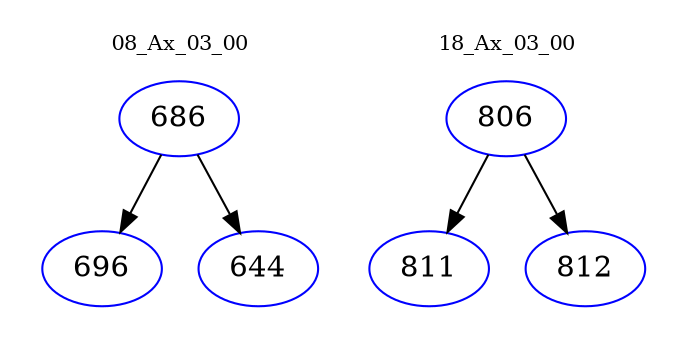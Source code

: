 digraph{
subgraph cluster_0 {
color = white
label = "08_Ax_03_00";
fontsize=10;
T0_686 [label="686", color="blue"]
T0_686 -> T0_696 [color="black"]
T0_696 [label="696", color="blue"]
T0_686 -> T0_644 [color="black"]
T0_644 [label="644", color="blue"]
}
subgraph cluster_1 {
color = white
label = "18_Ax_03_00";
fontsize=10;
T1_806 [label="806", color="blue"]
T1_806 -> T1_811 [color="black"]
T1_811 [label="811", color="blue"]
T1_806 -> T1_812 [color="black"]
T1_812 [label="812", color="blue"]
}
}
